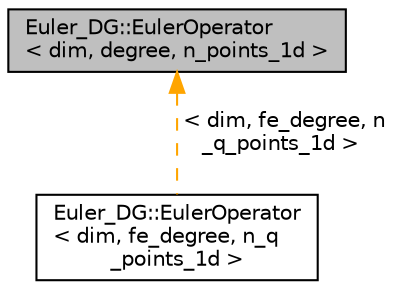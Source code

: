 digraph "Euler_DG::EulerOperator&lt; dim, degree, n_points_1d &gt;"
{
 // LATEX_PDF_SIZE
  edge [fontname="Helvetica",fontsize="10",labelfontname="Helvetica",labelfontsize="10"];
  node [fontname="Helvetica",fontsize="10",shape=record];
  Node1 [label="Euler_DG::EulerOperator\l\< dim, degree, n_points_1d \>",height=0.2,width=0.4,color="black", fillcolor="grey75", style="filled", fontcolor="black",tooltip=" "];
  Node1 -> Node2 [dir="back",color="orange",fontsize="10",style="dashed",label=" \< dim, fe_degree, n\l_q_points_1d \>" ,fontname="Helvetica"];
  Node2 [label="Euler_DG::EulerOperator\l\< dim, fe_degree, n_q\l_points_1d \>",height=0.2,width=0.4,color="black", fillcolor="white", style="filled",URL="$classEuler__DG_1_1EulerOperator.html",tooltip=" "];
}
